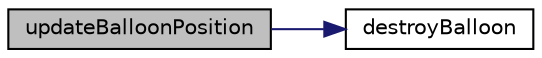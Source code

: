 digraph "updateBalloonPosition"
{
  edge [fontname="Helvetica",fontsize="10",labelfontname="Helvetica",labelfontsize="10"];
  node [fontname="Helvetica",fontsize="10",shape=record];
  rankdir="LR";
  Node90 [label="updateBalloonPosition",height=0.2,width=0.4,color="black", fillcolor="grey75", style="filled", fontcolor="black"];
  Node90 -> Node91 [color="midnightblue",fontsize="10",style="solid",fontname="Helvetica"];
  Node91 [label="destroyBalloon",height=0.2,width=0.4,color="black", fillcolor="white", style="filled",URL="$group___balloon.html#gae57d030ffaaa9eb2f33bb2d09080329f",tooltip="Frees the memory addressed to a balloon. "];
}
